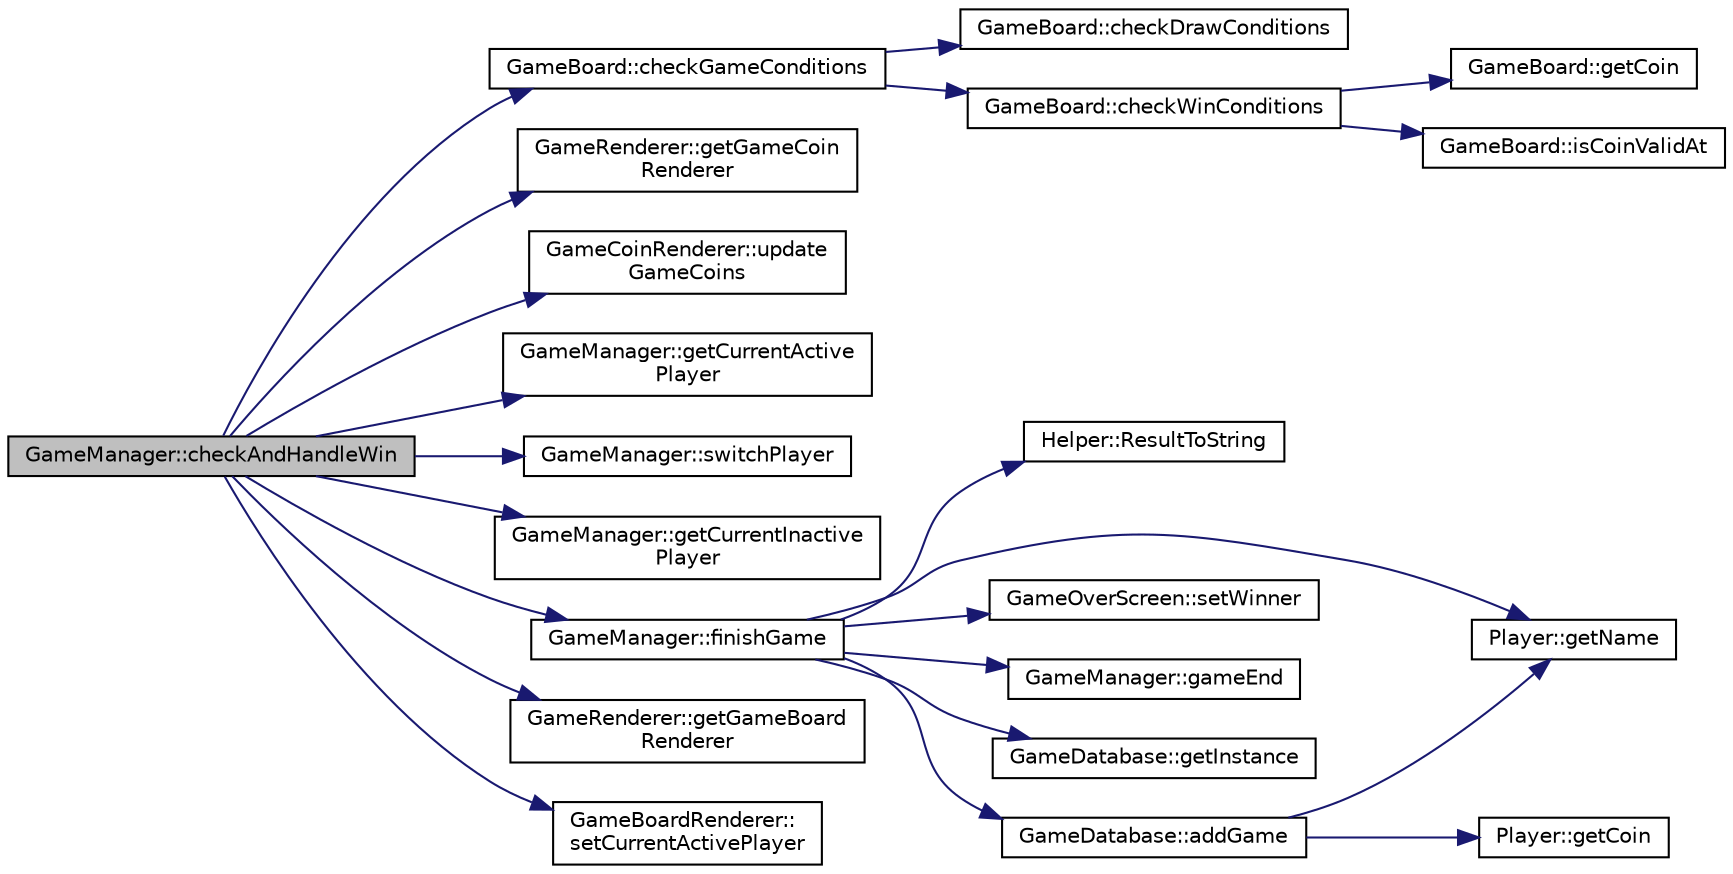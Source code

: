 digraph "GameManager::checkAndHandleWin"
{
  edge [fontname="Helvetica",fontsize="10",labelfontname="Helvetica",labelfontsize="10"];
  node [fontname="Helvetica",fontsize="10",shape=record];
  rankdir="LR";
  Node1 [label="GameManager::checkAndHandleWin",height=0.2,width=0.4,color="black", fillcolor="grey75", style="filled" fontcolor="black"];
  Node1 -> Node2 [color="midnightblue",fontsize="10",style="solid",fontname="Helvetica"];
  Node2 [label="GameBoard::checkGameConditions",height=0.2,width=0.4,color="black", fillcolor="white", style="filled",URL="$class_game_board.html#a72290b30d47b27d1a929150cd9d16305",tooltip="check if the game is over "];
  Node2 -> Node3 [color="midnightblue",fontsize="10",style="solid",fontname="Helvetica"];
  Node3 [label="GameBoard::checkDrawConditions",height=0.2,width=0.4,color="black", fillcolor="white", style="filled",URL="$class_game_board.html#a9d39bb64647af701a265251624287807"];
  Node2 -> Node4 [color="midnightblue",fontsize="10",style="solid",fontname="Helvetica"];
  Node4 [label="GameBoard::checkWinConditions",height=0.2,width=0.4,color="black", fillcolor="white", style="filled",URL="$class_game_board.html#a2ac14f3ff1d653e086136792fe0933d6"];
  Node4 -> Node5 [color="midnightblue",fontsize="10",style="solid",fontname="Helvetica"];
  Node5 [label="GameBoard::getCoin",height=0.2,width=0.4,color="black", fillcolor="white", style="filled",URL="$class_game_board.html#a15b19b2ec1e4c63b47e113aba42d3ae3"];
  Node4 -> Node6 [color="midnightblue",fontsize="10",style="solid",fontname="Helvetica"];
  Node6 [label="GameBoard::isCoinValidAt",height=0.2,width=0.4,color="black", fillcolor="white", style="filled",URL="$class_game_board.html#ae43c300f4bc9df8a8d65231f96d335dd"];
  Node1 -> Node7 [color="midnightblue",fontsize="10",style="solid",fontname="Helvetica"];
  Node7 [label="GameRenderer::getGameCoin\lRenderer",height=0.2,width=0.4,color="black", fillcolor="white", style="filled",URL="$class_game_renderer.html#a5c90477c42380849ef0be29dbe548396"];
  Node1 -> Node8 [color="midnightblue",fontsize="10",style="solid",fontname="Helvetica"];
  Node8 [label="GameCoinRenderer::update\lGameCoins",height=0.2,width=0.4,color="black", fillcolor="white", style="filled",URL="$class_game_coin_renderer.html#a88ecbeec05a81381ee676463fe2aac53",tooltip="adds coins to the board "];
  Node1 -> Node9 [color="midnightblue",fontsize="10",style="solid",fontname="Helvetica"];
  Node9 [label="GameManager::getCurrentActive\lPlayer",height=0.2,width=0.4,color="black", fillcolor="white", style="filled",URL="$class_game_manager.html#aef672bf56ae84eb10a65bf227e487717"];
  Node1 -> Node10 [color="midnightblue",fontsize="10",style="solid",fontname="Helvetica"];
  Node10 [label="GameManager::switchPlayer",height=0.2,width=0.4,color="black", fillcolor="white", style="filled",URL="$class_game_manager.html#af49538ffbacf3ed465fe23191f0a7378"];
  Node1 -> Node11 [color="midnightblue",fontsize="10",style="solid",fontname="Helvetica"];
  Node11 [label="GameManager::getCurrentInactive\lPlayer",height=0.2,width=0.4,color="black", fillcolor="white", style="filled",URL="$class_game_manager.html#a875582122292a52ffcae786a46490f89"];
  Node1 -> Node12 [color="midnightblue",fontsize="10",style="solid",fontname="Helvetica"];
  Node12 [label="GameManager::finishGame",height=0.2,width=0.4,color="black", fillcolor="white", style="filled",URL="$class_game_manager.html#afc363c6765b4fdf990f75bd5978a9dbb"];
  Node12 -> Node13 [color="midnightblue",fontsize="10",style="solid",fontname="Helvetica"];
  Node13 [label="Helper::ResultToString",height=0.2,width=0.4,color="black", fillcolor="white", style="filled",URL="$class_helper.html#a665cf4e080d1e25199e5545df0cc253c"];
  Node12 -> Node14 [color="midnightblue",fontsize="10",style="solid",fontname="Helvetica"];
  Node14 [label="Player::getName",height=0.2,width=0.4,color="black", fillcolor="white", style="filled",URL="$class_player.html#ade0334ac0e87ac1c5e09ce78f2cafd83"];
  Node12 -> Node15 [color="midnightblue",fontsize="10",style="solid",fontname="Helvetica"];
  Node15 [label="GameOverScreen::setWinner",height=0.2,width=0.4,color="black", fillcolor="white", style="filled",URL="$class_game_over_screen.html#a9767d775fcb476810e1d3690e631aa62"];
  Node12 -> Node16 [color="midnightblue",fontsize="10",style="solid",fontname="Helvetica"];
  Node16 [label="GameManager::gameEnd",height=0.2,width=0.4,color="black", fillcolor="white", style="filled",URL="$class_game_manager.html#a55876082b15630acf8109b5f0a33e6bd"];
  Node12 -> Node17 [color="midnightblue",fontsize="10",style="solid",fontname="Helvetica"];
  Node17 [label="GameDatabase::getInstance",height=0.2,width=0.4,color="black", fillcolor="white", style="filled",URL="$class_game_database.html#a216477b314b74b86d42c943b359ac33a"];
  Node12 -> Node18 [color="midnightblue",fontsize="10",style="solid",fontname="Helvetica"];
  Node18 [label="GameDatabase::addGame",height=0.2,width=0.4,color="black", fillcolor="white", style="filled",URL="$class_game_database.html#aa2e298187a235ff09b53444b65ef806c",tooltip="Adds a game to the database. "];
  Node18 -> Node14 [color="midnightblue",fontsize="10",style="solid",fontname="Helvetica"];
  Node18 -> Node19 [color="midnightblue",fontsize="10",style="solid",fontname="Helvetica"];
  Node19 [label="Player::getCoin",height=0.2,width=0.4,color="black", fillcolor="white", style="filled",URL="$class_player.html#a60bab4053f47b075a4228b5237394711"];
  Node1 -> Node20 [color="midnightblue",fontsize="10",style="solid",fontname="Helvetica"];
  Node20 [label="GameRenderer::getGameBoard\lRenderer",height=0.2,width=0.4,color="black", fillcolor="white", style="filled",URL="$class_game_renderer.html#a929f075483f98a51f71051777d8e6f8f"];
  Node1 -> Node21 [color="midnightblue",fontsize="10",style="solid",fontname="Helvetica"];
  Node21 [label="GameBoardRenderer::\lsetCurrentActivePlayer",height=0.2,width=0.4,color="black", fillcolor="white", style="filled",URL="$class_game_board_renderer.html#a5678cf7626743de3844406465ca2bf6f"];
}
